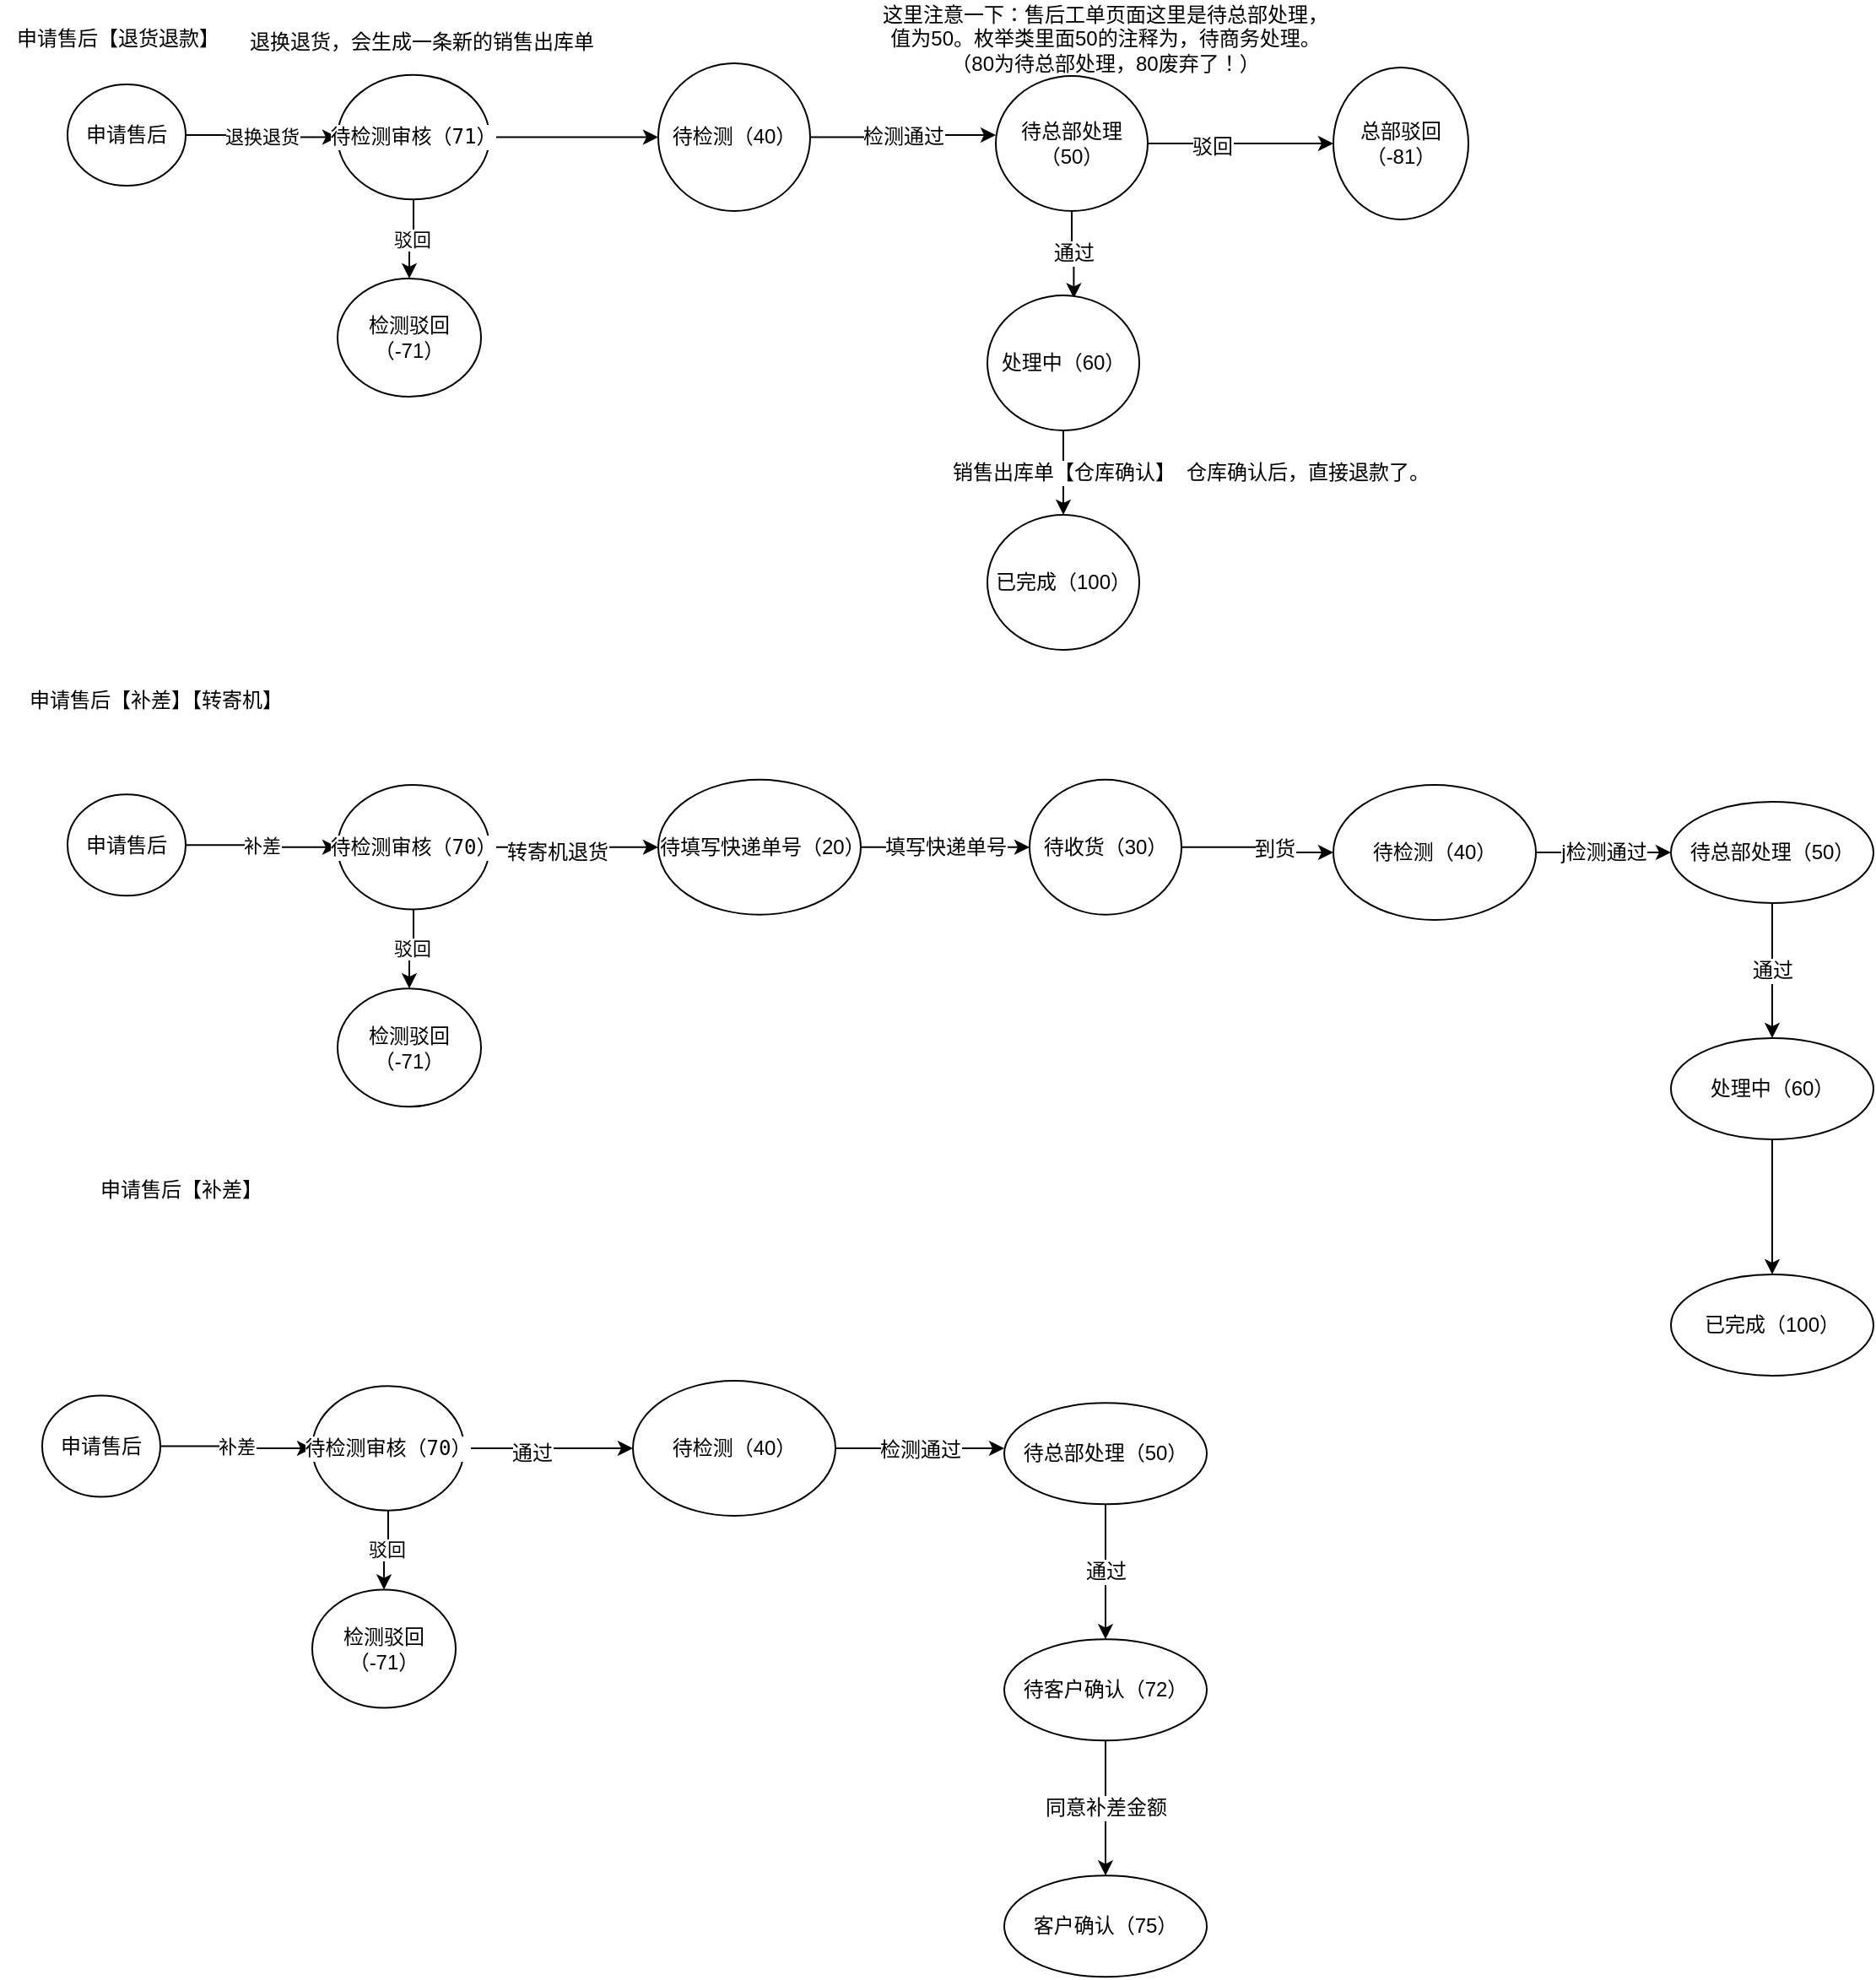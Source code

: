 <mxfile version="16.6.1" type="github">
  <diagram id="_88M4rZaeOAy3bHlZC3f" name="Page-1">
    <mxGraphModel dx="1185" dy="635" grid="1" gridSize="10" guides="1" tooltips="1" connect="1" arrows="1" fold="1" page="1" pageScale="1" pageWidth="827" pageHeight="1169" math="0" shadow="0">
      <root>
        <mxCell id="0" />
        <mxCell id="1" parent="0" />
        <mxCell id="IqyMs4pkEaya7170j3vu-3" value="退换退货" style="edgeStyle=orthogonalEdgeStyle;rounded=0;orthogonalLoop=1;jettySize=auto;html=1;exitX=1;exitY=0.5;exitDx=0;exitDy=0;entryX=0;entryY=0.5;entryDx=0;entryDy=0;" edge="1" parent="1" source="IqyMs4pkEaya7170j3vu-1" target="IqyMs4pkEaya7170j3vu-2">
          <mxGeometry relative="1" as="geometry" />
        </mxCell>
        <mxCell id="IqyMs4pkEaya7170j3vu-1" value="申请售后" style="ellipse;whiteSpace=wrap;html=1;" vertex="1" parent="1">
          <mxGeometry x="80" y="65" width="70" height="60" as="geometry" />
        </mxCell>
        <mxCell id="IqyMs4pkEaya7170j3vu-8" value="驳回" style="edgeStyle=orthogonalEdgeStyle;rounded=0;orthogonalLoop=1;jettySize=auto;html=1;exitX=0.5;exitY=1;exitDx=0;exitDy=0;entryX=0.5;entryY=0;entryDx=0;entryDy=0;fontColor=#000000;" edge="1" parent="1" source="IqyMs4pkEaya7170j3vu-2" target="IqyMs4pkEaya7170j3vu-7">
          <mxGeometry relative="1" as="geometry" />
        </mxCell>
        <mxCell id="IqyMs4pkEaya7170j3vu-10" style="edgeStyle=orthogonalEdgeStyle;rounded=0;orthogonalLoop=1;jettySize=auto;html=1;exitX=1;exitY=0.5;exitDx=0;exitDy=0;fontSize=12;fontColor=#000000;" edge="1" parent="1" source="IqyMs4pkEaya7170j3vu-2" target="IqyMs4pkEaya7170j3vu-5">
          <mxGeometry relative="1" as="geometry" />
        </mxCell>
        <mxCell id="IqyMs4pkEaya7170j3vu-2" value="&lt;pre style=&quot;background-color: rgb(255 , 255 , 255)&quot;&gt;待检测审核（71）&lt;/pre&gt;" style="ellipse;whiteSpace=wrap;html=1;" vertex="1" parent="1">
          <mxGeometry x="240" y="59.38" width="90" height="73.75" as="geometry" />
        </mxCell>
        <mxCell id="IqyMs4pkEaya7170j3vu-12" value="检测通过" style="edgeStyle=orthogonalEdgeStyle;rounded=0;orthogonalLoop=1;jettySize=auto;html=1;exitX=1;exitY=0.5;exitDx=0;exitDy=0;entryX=0;entryY=0.438;entryDx=0;entryDy=0;entryPerimeter=0;fontSize=12;fontColor=#000000;" edge="1" parent="1" source="IqyMs4pkEaya7170j3vu-5" target="IqyMs4pkEaya7170j3vu-11">
          <mxGeometry relative="1" as="geometry" />
        </mxCell>
        <mxCell id="IqyMs4pkEaya7170j3vu-5" value="待检测（40）" style="ellipse;whiteSpace=wrap;html=1;fontColor=#000000;" vertex="1" parent="1">
          <mxGeometry x="430" y="52.5" width="90" height="87.5" as="geometry" />
        </mxCell>
        <mxCell id="IqyMs4pkEaya7170j3vu-7" value="检测驳回（-71）" style="ellipse;whiteSpace=wrap;html=1;fontColor=#000000;" vertex="1" parent="1">
          <mxGeometry x="240" y="180" width="85" height="70" as="geometry" />
        </mxCell>
        <mxCell id="IqyMs4pkEaya7170j3vu-15" style="edgeStyle=orthogonalEdgeStyle;rounded=0;orthogonalLoop=1;jettySize=auto;html=1;exitX=1;exitY=0.5;exitDx=0;exitDy=0;entryX=0;entryY=0.5;entryDx=0;entryDy=0;fontSize=12;fontColor=#000000;" edge="1" parent="1" source="IqyMs4pkEaya7170j3vu-11" target="IqyMs4pkEaya7170j3vu-14">
          <mxGeometry relative="1" as="geometry" />
        </mxCell>
        <mxCell id="IqyMs4pkEaya7170j3vu-16" value="驳回" style="edgeLabel;html=1;align=center;verticalAlign=middle;resizable=0;points=[];fontSize=12;fontColor=#000000;" vertex="1" connectable="0" parent="IqyMs4pkEaya7170j3vu-15">
          <mxGeometry x="-0.314" y="-2" relative="1" as="geometry">
            <mxPoint as="offset" />
          </mxGeometry>
        </mxCell>
        <mxCell id="IqyMs4pkEaya7170j3vu-18" value="通过" style="edgeStyle=orthogonalEdgeStyle;rounded=0;orthogonalLoop=1;jettySize=auto;html=1;exitX=0.5;exitY=1;exitDx=0;exitDy=0;entryX=0.569;entryY=0.021;entryDx=0;entryDy=0;entryPerimeter=0;fontSize=12;fontColor=#000000;" edge="1" parent="1" source="IqyMs4pkEaya7170j3vu-11" target="IqyMs4pkEaya7170j3vu-17">
          <mxGeometry relative="1" as="geometry" />
        </mxCell>
        <mxCell id="IqyMs4pkEaya7170j3vu-11" value="待总部处理（50）" style="ellipse;whiteSpace=wrap;html=1;fontSize=12;fontColor=#000000;" vertex="1" parent="1">
          <mxGeometry x="630" y="60" width="90" height="80" as="geometry" />
        </mxCell>
        <mxCell id="IqyMs4pkEaya7170j3vu-13" value="这里注意一下：售后工单页面这里是待总部处理，值为50。枚举类里面50的注释为，待商务处理。（80为待总部处理，80废弃了！）" style="text;html=1;strokeColor=none;fillColor=none;align=center;verticalAlign=middle;whiteSpace=wrap;rounded=0;fontSize=12;fontColor=#000000;" vertex="1" parent="1">
          <mxGeometry x="560" y="15" width="270" height="45" as="geometry" />
        </mxCell>
        <mxCell id="IqyMs4pkEaya7170j3vu-14" value="总部驳回（-81）" style="ellipse;whiteSpace=wrap;html=1;fontSize=12;fontColor=#000000;" vertex="1" parent="1">
          <mxGeometry x="830" y="55" width="80" height="90" as="geometry" />
        </mxCell>
        <mxCell id="IqyMs4pkEaya7170j3vu-20" value="销售出库单【仓库确认】" style="edgeStyle=orthogonalEdgeStyle;rounded=0;orthogonalLoop=1;jettySize=auto;html=1;exitX=0.5;exitY=1;exitDx=0;exitDy=0;entryX=0.5;entryY=0;entryDx=0;entryDy=0;fontSize=12;fontColor=#000000;" edge="1" parent="1" source="IqyMs4pkEaya7170j3vu-17" target="IqyMs4pkEaya7170j3vu-19">
          <mxGeometry relative="1" as="geometry" />
        </mxCell>
        <mxCell id="IqyMs4pkEaya7170j3vu-17" value="处理中（60）" style="ellipse;whiteSpace=wrap;html=1;fontSize=12;fontColor=#000000;" vertex="1" parent="1">
          <mxGeometry x="625" y="190" width="90" height="80" as="geometry" />
        </mxCell>
        <mxCell id="IqyMs4pkEaya7170j3vu-19" value="已完成（100）" style="ellipse;whiteSpace=wrap;html=1;fontSize=12;fontColor=#000000;" vertex="1" parent="1">
          <mxGeometry x="625" y="320" width="90" height="80" as="geometry" />
        </mxCell>
        <mxCell id="IqyMs4pkEaya7170j3vu-21" value="申请售后【退货退款】" style="text;html=1;strokeColor=none;fillColor=none;align=center;verticalAlign=middle;whiteSpace=wrap;rounded=0;fontSize=12;fontColor=#000000;" vertex="1" parent="1">
          <mxGeometry x="40" y="29" width="140" height="17" as="geometry" />
        </mxCell>
        <mxCell id="IqyMs4pkEaya7170j3vu-23" value="仓库确认后，直接退款了。" style="text;html=1;strokeColor=none;fillColor=none;align=center;verticalAlign=middle;whiteSpace=wrap;rounded=0;fontSize=12;fontColor=#000000;" vertex="1" parent="1">
          <mxGeometry x="740" y="280" width="150" height="30" as="geometry" />
        </mxCell>
        <mxCell id="IqyMs4pkEaya7170j3vu-25" value="申请售后【补差】【转寄机】" style="text;html=1;strokeColor=none;fillColor=none;align=center;verticalAlign=middle;whiteSpace=wrap;rounded=0;fontSize=12;fontColor=#000000;" vertex="1" parent="1">
          <mxGeometry x="45" y="420" width="175" height="20" as="geometry" />
        </mxCell>
        <mxCell id="IqyMs4pkEaya7170j3vu-27" value="退换退货，会生成一条新的销售出库单" style="text;html=1;strokeColor=none;fillColor=none;align=center;verticalAlign=middle;whiteSpace=wrap;rounded=0;fontSize=12;fontColor=#000000;" vertex="1" parent="1">
          <mxGeometry x="180" y="27.5" width="220" height="25" as="geometry" />
        </mxCell>
        <mxCell id="IqyMs4pkEaya7170j3vu-29" value="补差" style="edgeStyle=orthogonalEdgeStyle;rounded=0;orthogonalLoop=1;jettySize=auto;html=1;exitX=1;exitY=0.5;exitDx=0;exitDy=0;entryX=0;entryY=0.5;entryDx=0;entryDy=0;" edge="1" parent="1" source="IqyMs4pkEaya7170j3vu-30" target="IqyMs4pkEaya7170j3vu-33">
          <mxGeometry relative="1" as="geometry" />
        </mxCell>
        <mxCell id="IqyMs4pkEaya7170j3vu-30" value="申请售后" style="ellipse;whiteSpace=wrap;html=1;" vertex="1" parent="1">
          <mxGeometry x="80" y="485.62" width="70" height="60" as="geometry" />
        </mxCell>
        <mxCell id="IqyMs4pkEaya7170j3vu-31" value="驳回" style="edgeStyle=orthogonalEdgeStyle;rounded=0;orthogonalLoop=1;jettySize=auto;html=1;exitX=0.5;exitY=1;exitDx=0;exitDy=0;entryX=0.5;entryY=0;entryDx=0;entryDy=0;fontColor=#000000;" edge="1" parent="1" source="IqyMs4pkEaya7170j3vu-33" target="IqyMs4pkEaya7170j3vu-35">
          <mxGeometry relative="1" as="geometry" />
        </mxCell>
        <mxCell id="IqyMs4pkEaya7170j3vu-32" style="edgeStyle=orthogonalEdgeStyle;rounded=0;orthogonalLoop=1;jettySize=auto;html=1;exitX=1;exitY=0.5;exitDx=0;exitDy=0;fontSize=12;fontColor=#000000;" edge="1" parent="1" source="IqyMs4pkEaya7170j3vu-33">
          <mxGeometry relative="1" as="geometry">
            <mxPoint x="430" y="516.87" as="targetPoint" />
          </mxGeometry>
        </mxCell>
        <mxCell id="IqyMs4pkEaya7170j3vu-45" value="转寄机退货" style="edgeLabel;html=1;align=center;verticalAlign=middle;resizable=0;points=[];fontSize=12;fontColor=#000000;" vertex="1" connectable="0" parent="IqyMs4pkEaya7170j3vu-32">
          <mxGeometry x="-0.2" y="-3" relative="1" as="geometry">
            <mxPoint as="offset" />
          </mxGeometry>
        </mxCell>
        <mxCell id="IqyMs4pkEaya7170j3vu-33" value="&lt;pre style=&quot;background-color: rgb(255 , 255 , 255)&quot;&gt;待检测审核（70）&lt;/pre&gt;" style="ellipse;whiteSpace=wrap;html=1;" vertex="1" parent="1">
          <mxGeometry x="240" y="480" width="90" height="73.75" as="geometry" />
        </mxCell>
        <mxCell id="IqyMs4pkEaya7170j3vu-35" value="检测驳回（-71）" style="ellipse;whiteSpace=wrap;html=1;fontColor=#000000;" vertex="1" parent="1">
          <mxGeometry x="240" y="600.62" width="85" height="70" as="geometry" />
        </mxCell>
        <mxCell id="IqyMs4pkEaya7170j3vu-48" style="edgeStyle=orthogonalEdgeStyle;rounded=0;orthogonalLoop=1;jettySize=auto;html=1;exitX=1;exitY=0.5;exitDx=0;exitDy=0;entryX=0;entryY=0.5;entryDx=0;entryDy=0;fontSize=12;fontColor=#000000;" edge="1" parent="1" source="IqyMs4pkEaya7170j3vu-39" target="IqyMs4pkEaya7170j3vu-47">
          <mxGeometry relative="1" as="geometry" />
        </mxCell>
        <mxCell id="IqyMs4pkEaya7170j3vu-49" value="到货" style="edgeLabel;html=1;align=center;verticalAlign=middle;resizable=0;points=[];fontSize=12;fontColor=#000000;" vertex="1" connectable="0" parent="IqyMs4pkEaya7170j3vu-48">
          <mxGeometry x="0.248" y="2" relative="1" as="geometry">
            <mxPoint as="offset" />
          </mxGeometry>
        </mxCell>
        <mxCell id="IqyMs4pkEaya7170j3vu-39" value="待收货（30）" style="ellipse;whiteSpace=wrap;html=1;fontSize=12;fontColor=#000000;" vertex="1" parent="1">
          <mxGeometry x="650" y="476.87" width="90" height="80" as="geometry" />
        </mxCell>
        <mxCell id="IqyMs4pkEaya7170j3vu-46" value="填写快递单号" style="edgeStyle=orthogonalEdgeStyle;rounded=0;orthogonalLoop=1;jettySize=auto;html=1;exitX=1;exitY=0.5;exitDx=0;exitDy=0;entryX=0;entryY=0.5;entryDx=0;entryDy=0;fontSize=12;fontColor=#000000;" edge="1" parent="1" source="IqyMs4pkEaya7170j3vu-44" target="IqyMs4pkEaya7170j3vu-39">
          <mxGeometry relative="1" as="geometry" />
        </mxCell>
        <mxCell id="IqyMs4pkEaya7170j3vu-44" value="待填写快递单号（20）" style="ellipse;whiteSpace=wrap;html=1;fontSize=12;fontColor=#000000;" vertex="1" parent="1">
          <mxGeometry x="430" y="476.87" width="120" height="80" as="geometry" />
        </mxCell>
        <mxCell id="IqyMs4pkEaya7170j3vu-52" value="j检测通过" style="edgeStyle=orthogonalEdgeStyle;rounded=0;orthogonalLoop=1;jettySize=auto;html=1;fontSize=12;fontColor=#000000;" edge="1" parent="1" source="IqyMs4pkEaya7170j3vu-47" target="IqyMs4pkEaya7170j3vu-51">
          <mxGeometry relative="1" as="geometry" />
        </mxCell>
        <mxCell id="IqyMs4pkEaya7170j3vu-47" value="待检测（40）" style="ellipse;whiteSpace=wrap;html=1;fontSize=12;fontColor=#000000;" vertex="1" parent="1">
          <mxGeometry x="830" y="480" width="120" height="80" as="geometry" />
        </mxCell>
        <mxCell id="IqyMs4pkEaya7170j3vu-54" value="通过" style="edgeStyle=orthogonalEdgeStyle;rounded=0;orthogonalLoop=1;jettySize=auto;html=1;fontSize=12;fontColor=#000000;" edge="1" parent="1" source="IqyMs4pkEaya7170j3vu-51" target="IqyMs4pkEaya7170j3vu-53">
          <mxGeometry relative="1" as="geometry" />
        </mxCell>
        <mxCell id="IqyMs4pkEaya7170j3vu-51" value="&lt;span&gt;待总部处理（50）&lt;/span&gt;" style="ellipse;whiteSpace=wrap;html=1;fontColor=#000000;" vertex="1" parent="1">
          <mxGeometry x="1030" y="490" width="120" height="60" as="geometry" />
        </mxCell>
        <mxCell id="IqyMs4pkEaya7170j3vu-56" value="" style="edgeStyle=orthogonalEdgeStyle;rounded=0;orthogonalLoop=1;jettySize=auto;html=1;fontSize=12;fontColor=#000000;" edge="1" parent="1" source="IqyMs4pkEaya7170j3vu-53" target="IqyMs4pkEaya7170j3vu-55">
          <mxGeometry relative="1" as="geometry" />
        </mxCell>
        <mxCell id="IqyMs4pkEaya7170j3vu-53" value="&lt;span&gt;处理中（60）&lt;/span&gt;" style="ellipse;whiteSpace=wrap;html=1;fontColor=#000000;" vertex="1" parent="1">
          <mxGeometry x="1030" y="630" width="120" height="60" as="geometry" />
        </mxCell>
        <mxCell id="IqyMs4pkEaya7170j3vu-55" value="&lt;span&gt;已完成（100）&lt;/span&gt;" style="ellipse;whiteSpace=wrap;html=1;fontColor=#000000;" vertex="1" parent="1">
          <mxGeometry x="1030" y="770" width="120" height="60" as="geometry" />
        </mxCell>
        <mxCell id="IqyMs4pkEaya7170j3vu-57" value="申请售后【补差】" style="text;html=1;strokeColor=none;fillColor=none;align=center;verticalAlign=middle;whiteSpace=wrap;rounded=0;fontSize=12;fontColor=#000000;" vertex="1" parent="1">
          <mxGeometry x="60" y="710" width="175" height="20" as="geometry" />
        </mxCell>
        <mxCell id="IqyMs4pkEaya7170j3vu-58" value="补差" style="edgeStyle=orthogonalEdgeStyle;rounded=0;orthogonalLoop=1;jettySize=auto;html=1;exitX=1;exitY=0.5;exitDx=0;exitDy=0;entryX=0;entryY=0.5;entryDx=0;entryDy=0;" edge="1" parent="1" source="IqyMs4pkEaya7170j3vu-59" target="IqyMs4pkEaya7170j3vu-63">
          <mxGeometry relative="1" as="geometry" />
        </mxCell>
        <mxCell id="IqyMs4pkEaya7170j3vu-59" value="申请售后" style="ellipse;whiteSpace=wrap;html=1;" vertex="1" parent="1">
          <mxGeometry x="65" y="841.75" width="70" height="60" as="geometry" />
        </mxCell>
        <mxCell id="IqyMs4pkEaya7170j3vu-60" value="驳回" style="edgeStyle=orthogonalEdgeStyle;rounded=0;orthogonalLoop=1;jettySize=auto;html=1;exitX=0.5;exitY=1;exitDx=0;exitDy=0;entryX=0.5;entryY=0;entryDx=0;entryDy=0;fontColor=#000000;" edge="1" parent="1" source="IqyMs4pkEaya7170j3vu-63" target="IqyMs4pkEaya7170j3vu-64">
          <mxGeometry relative="1" as="geometry" />
        </mxCell>
        <mxCell id="IqyMs4pkEaya7170j3vu-61" style="edgeStyle=orthogonalEdgeStyle;rounded=0;orthogonalLoop=1;jettySize=auto;html=1;exitX=1;exitY=0.5;exitDx=0;exitDy=0;fontSize=12;fontColor=#000000;" edge="1" parent="1" source="IqyMs4pkEaya7170j3vu-63">
          <mxGeometry relative="1" as="geometry">
            <mxPoint x="415" y="873.0" as="targetPoint" />
          </mxGeometry>
        </mxCell>
        <mxCell id="IqyMs4pkEaya7170j3vu-62" value="通过" style="edgeLabel;html=1;align=center;verticalAlign=middle;resizable=0;points=[];fontSize=12;fontColor=#000000;" vertex="1" connectable="0" parent="IqyMs4pkEaya7170j3vu-61">
          <mxGeometry x="-0.2" y="-3" relative="1" as="geometry">
            <mxPoint as="offset" />
          </mxGeometry>
        </mxCell>
        <mxCell id="IqyMs4pkEaya7170j3vu-63" value="&lt;pre style=&quot;background-color: rgb(255 , 255 , 255)&quot;&gt;待检测审核（70）&lt;/pre&gt;" style="ellipse;whiteSpace=wrap;html=1;" vertex="1" parent="1">
          <mxGeometry x="225" y="836.13" width="90" height="73.75" as="geometry" />
        </mxCell>
        <mxCell id="IqyMs4pkEaya7170j3vu-64" value="检测驳回（-71）" style="ellipse;whiteSpace=wrap;html=1;fontColor=#000000;" vertex="1" parent="1">
          <mxGeometry x="225" y="956.75" width="85" height="70" as="geometry" />
        </mxCell>
        <mxCell id="IqyMs4pkEaya7170j3vu-68" value="检测通过" style="edgeStyle=orthogonalEdgeStyle;rounded=0;orthogonalLoop=1;jettySize=auto;html=1;exitX=1;exitY=0.5;exitDx=0;exitDy=0;entryX=0;entryY=0.5;entryDx=0;entryDy=0;fontSize=12;fontColor=#000000;" edge="1" parent="1" source="IqyMs4pkEaya7170j3vu-69">
          <mxGeometry relative="1" as="geometry">
            <mxPoint x="635" y="873" as="targetPoint" />
          </mxGeometry>
        </mxCell>
        <mxCell id="IqyMs4pkEaya7170j3vu-69" value="待检测（40）" style="ellipse;whiteSpace=wrap;html=1;fontSize=12;fontColor=#000000;" vertex="1" parent="1">
          <mxGeometry x="415" y="833" width="120" height="80" as="geometry" />
        </mxCell>
        <mxCell id="IqyMs4pkEaya7170j3vu-72" value="通过" style="edgeStyle=orthogonalEdgeStyle;rounded=0;orthogonalLoop=1;jettySize=auto;html=1;fontSize=12;fontColor=#000000;" edge="1" parent="1" source="IqyMs4pkEaya7170j3vu-73" target="IqyMs4pkEaya7170j3vu-75">
          <mxGeometry relative="1" as="geometry" />
        </mxCell>
        <mxCell id="IqyMs4pkEaya7170j3vu-73" value="&lt;span&gt;待总部处理（50）&lt;/span&gt;" style="ellipse;whiteSpace=wrap;html=1;fontColor=#000000;" vertex="1" parent="1">
          <mxGeometry x="635" y="846.13" width="120" height="60" as="geometry" />
        </mxCell>
        <mxCell id="IqyMs4pkEaya7170j3vu-74" value="同意补差金额" style="edgeStyle=orthogonalEdgeStyle;rounded=0;orthogonalLoop=1;jettySize=auto;html=1;fontSize=12;fontColor=#000000;" edge="1" parent="1" source="IqyMs4pkEaya7170j3vu-75" target="IqyMs4pkEaya7170j3vu-76">
          <mxGeometry relative="1" as="geometry" />
        </mxCell>
        <mxCell id="IqyMs4pkEaya7170j3vu-75" value="&lt;span&gt;待客户确认（72）&lt;/span&gt;" style="ellipse;whiteSpace=wrap;html=1;fontColor=#000000;" vertex="1" parent="1">
          <mxGeometry x="635" y="986.13" width="120" height="60" as="geometry" />
        </mxCell>
        <mxCell id="IqyMs4pkEaya7170j3vu-76" value="&lt;span&gt;客户确认（75）&lt;/span&gt;" style="ellipse;whiteSpace=wrap;html=1;fontColor=#000000;" vertex="1" parent="1">
          <mxGeometry x="635" y="1126.13" width="120" height="60" as="geometry" />
        </mxCell>
      </root>
    </mxGraphModel>
  </diagram>
</mxfile>

